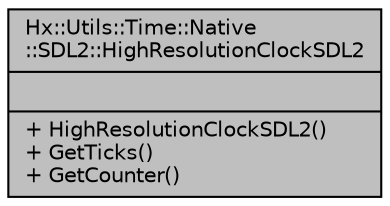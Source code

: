 digraph "Hx::Utils::Time::Native::SDL2::HighResolutionClockSDL2"
{
  edge [fontname="Helvetica",fontsize="10",labelfontname="Helvetica",labelfontsize="10"];
  node [fontname="Helvetica",fontsize="10",shape=record];
  Node1 [label="{Hx::Utils::Time::Native\l::SDL2::HighResolutionClockSDL2\n||+ HighResolutionClockSDL2()\l+ GetTicks()\l+ GetCounter()\l}",height=0.2,width=0.4,color="black", fillcolor="grey75", style="filled", fontcolor="black"];
}
